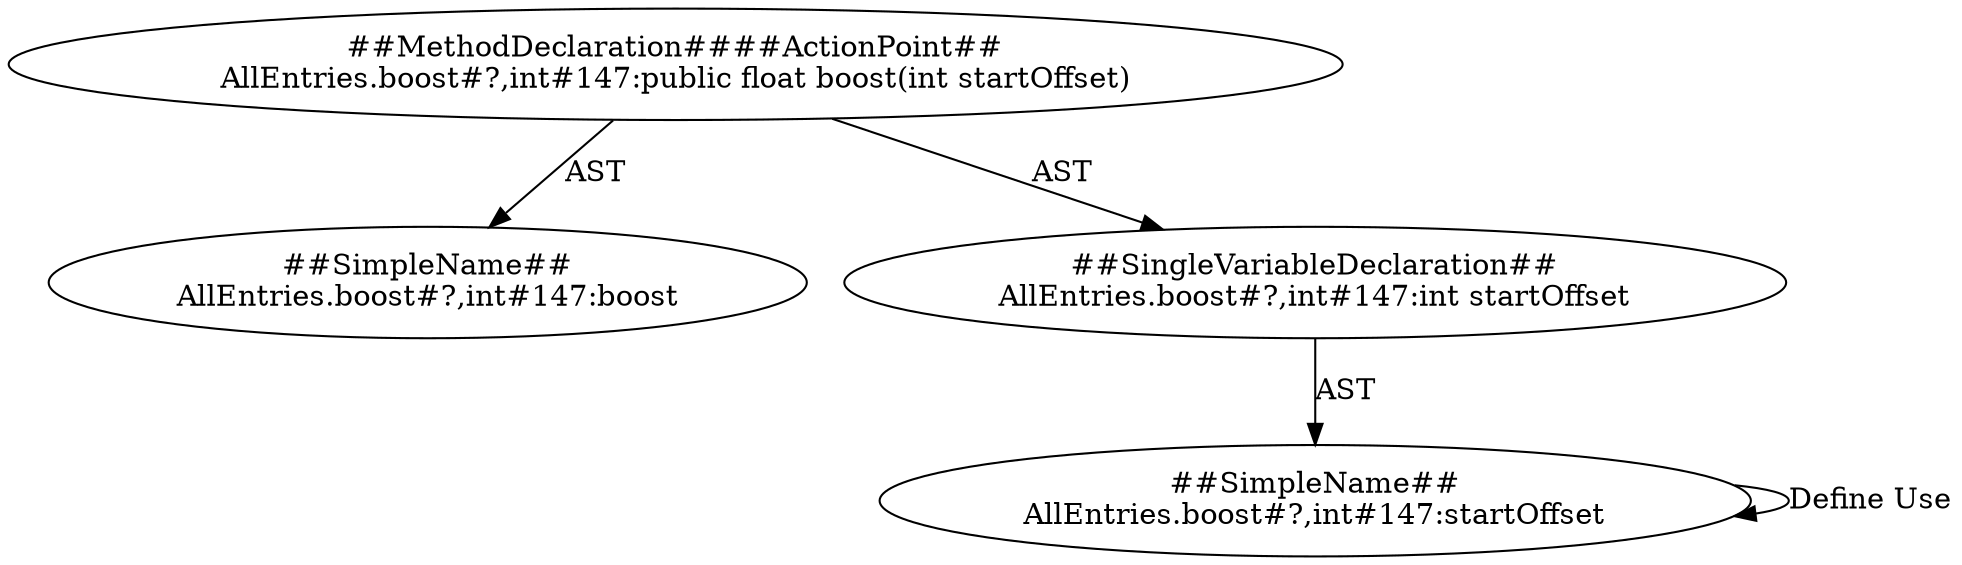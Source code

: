 digraph "Pattern" {
0 [label="##MethodDeclaration####ActionPoint##\nAllEntries.boost#?,int#147:public float boost(int startOffset)" shape=ellipse]
1 [label="##SimpleName##\nAllEntries.boost#?,int#147:boost" shape=ellipse]
2 [label="##SingleVariableDeclaration##\nAllEntries.boost#?,int#147:int startOffset" shape=ellipse]
3 [label="##SimpleName##\nAllEntries.boost#?,int#147:startOffset" shape=ellipse]
0 -> 1 [label="AST"];
0 -> 2 [label="AST"];
2 -> 3 [label="AST"];
3 -> 3 [label="Define Use"];
}